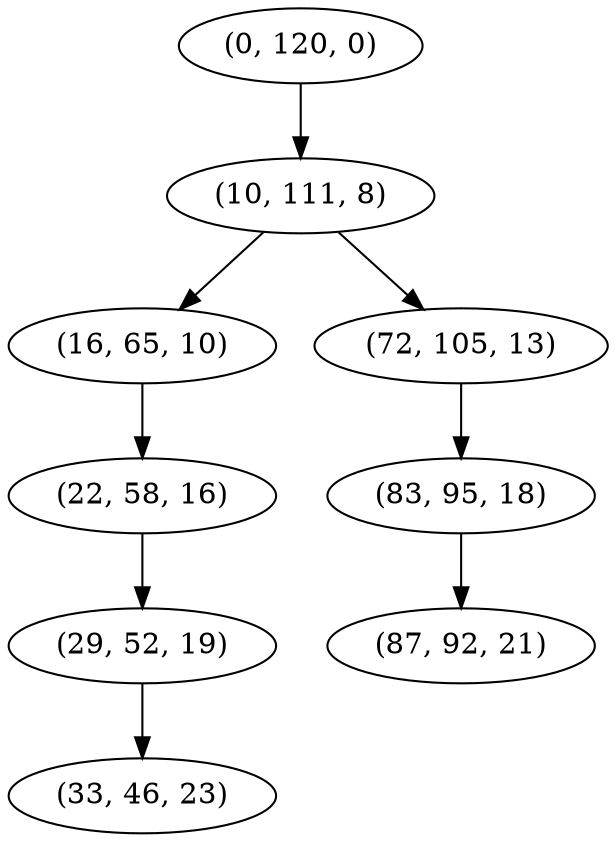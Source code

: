 digraph tree {
    "(0, 120, 0)";
    "(10, 111, 8)";
    "(16, 65, 10)";
    "(22, 58, 16)";
    "(29, 52, 19)";
    "(33, 46, 23)";
    "(72, 105, 13)";
    "(83, 95, 18)";
    "(87, 92, 21)";
    "(0, 120, 0)" -> "(10, 111, 8)";
    "(10, 111, 8)" -> "(16, 65, 10)";
    "(10, 111, 8)" -> "(72, 105, 13)";
    "(16, 65, 10)" -> "(22, 58, 16)";
    "(22, 58, 16)" -> "(29, 52, 19)";
    "(29, 52, 19)" -> "(33, 46, 23)";
    "(72, 105, 13)" -> "(83, 95, 18)";
    "(83, 95, 18)" -> "(87, 92, 21)";
}

